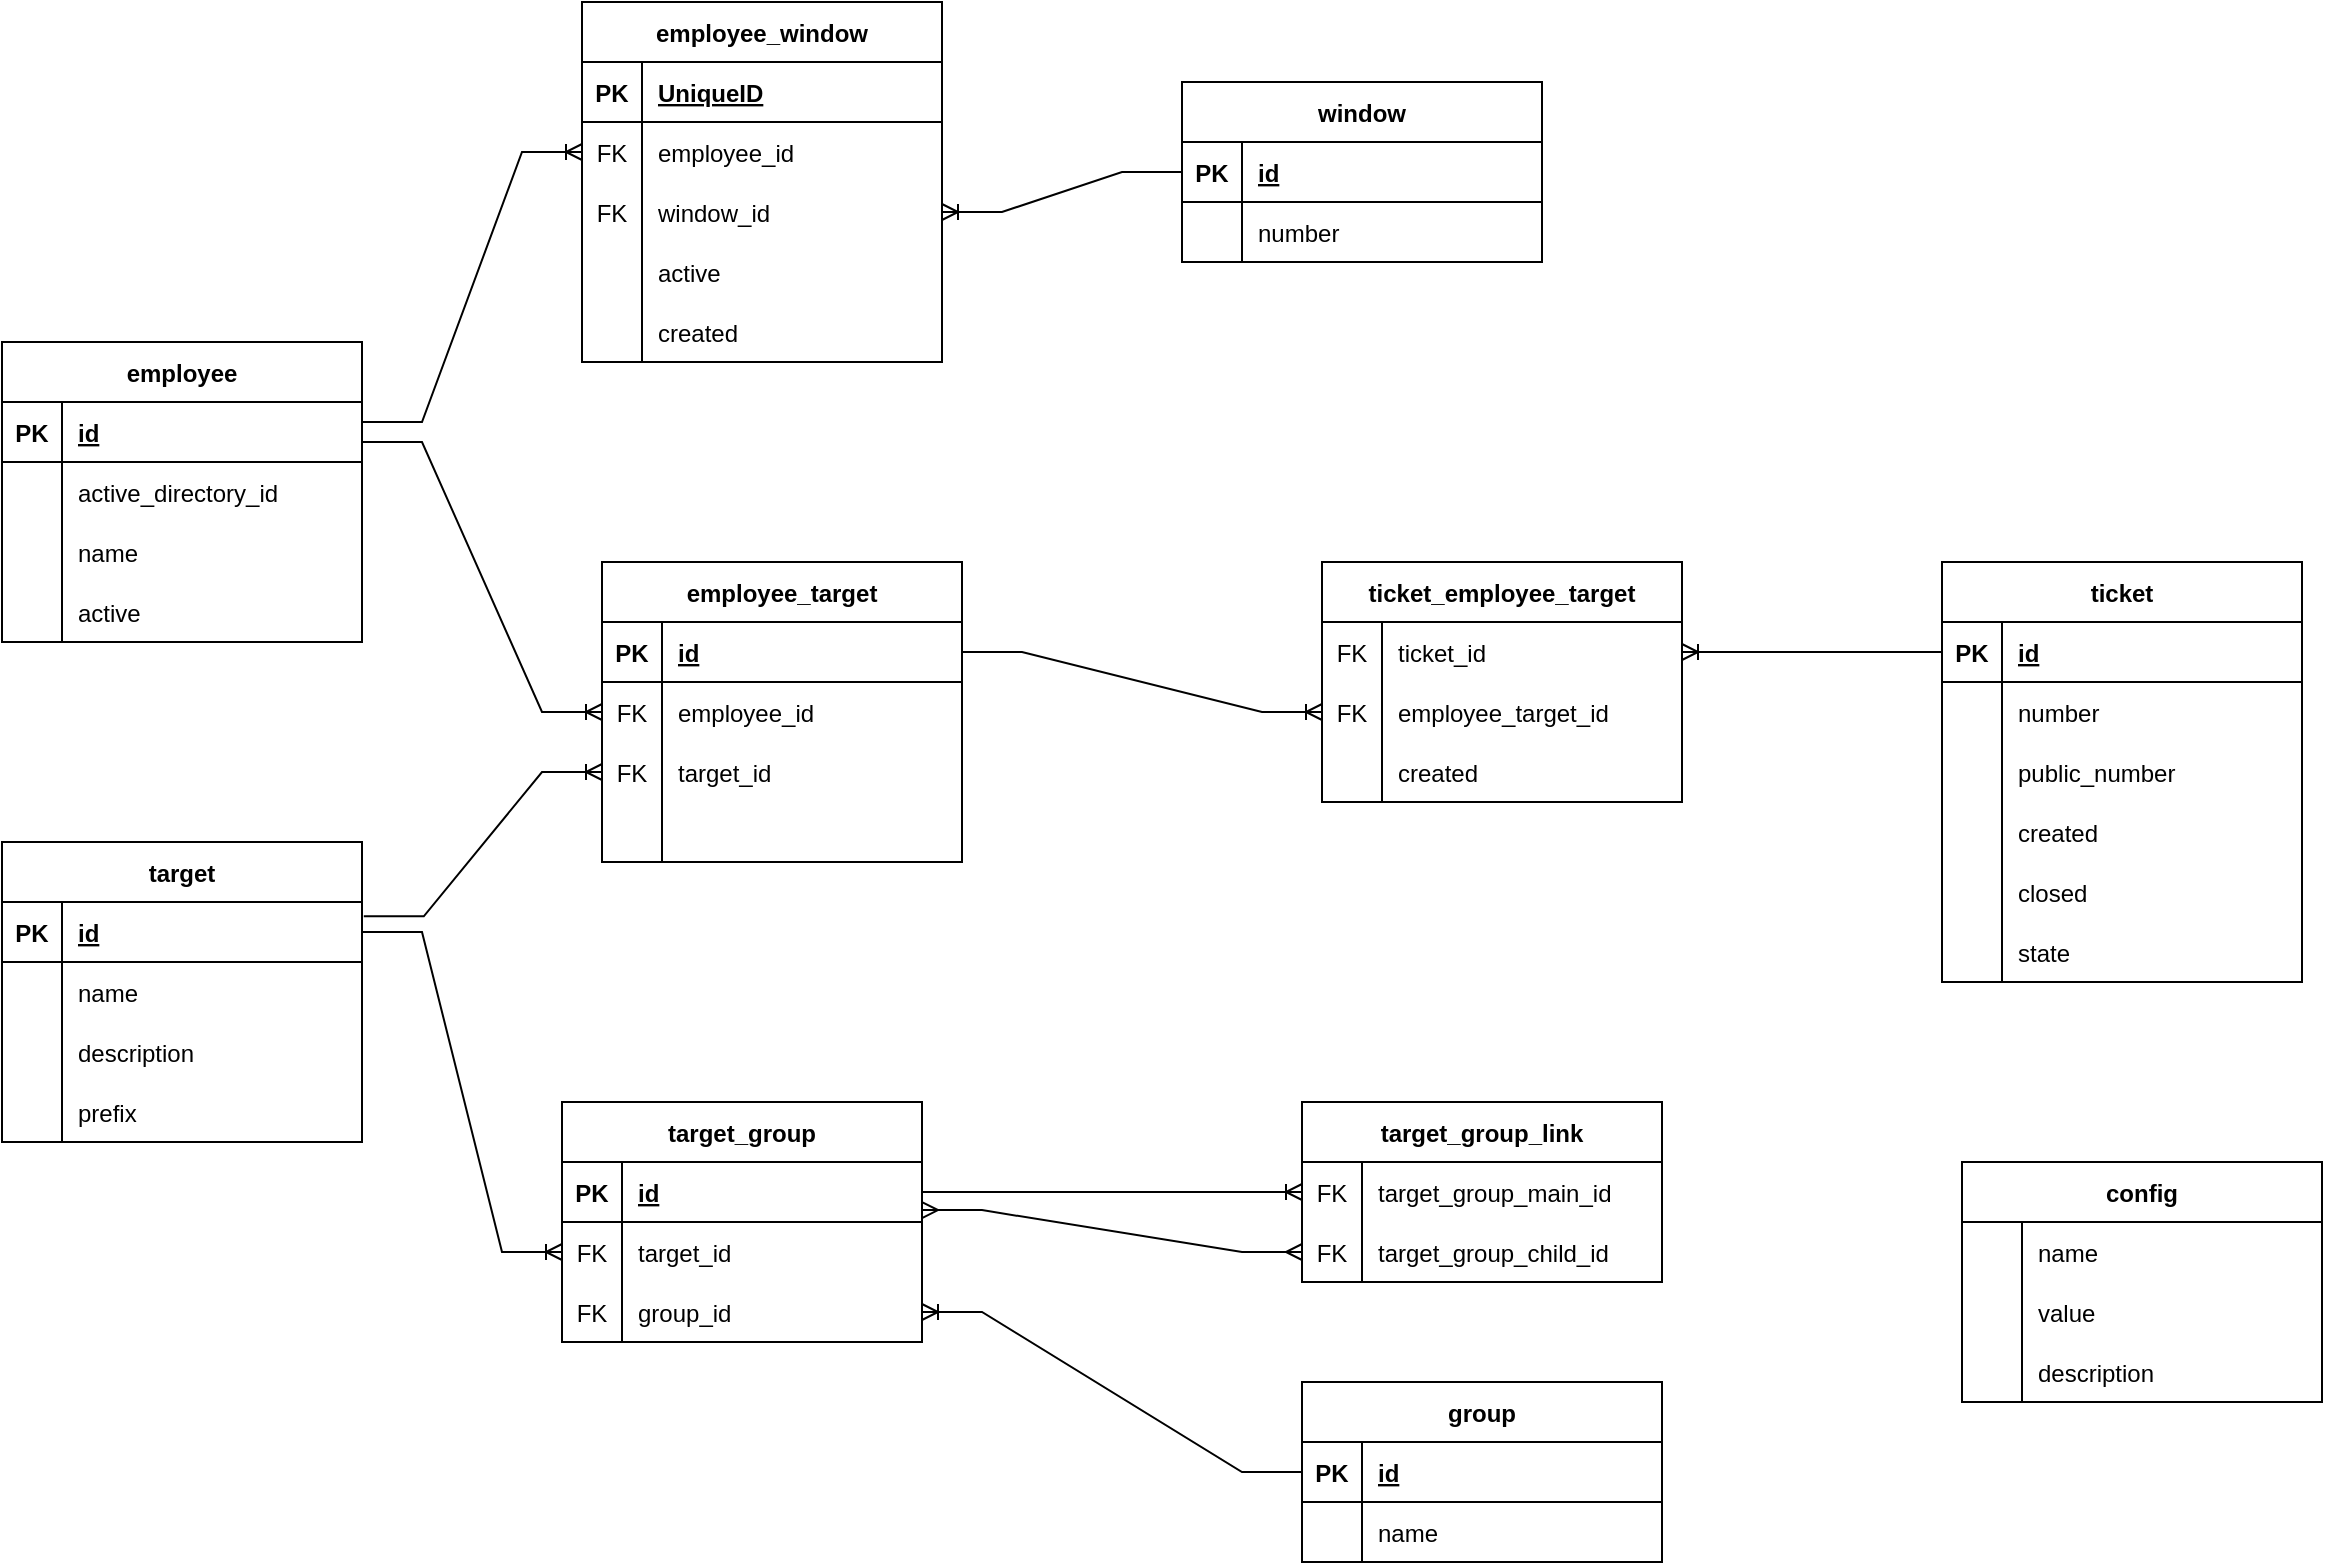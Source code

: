<mxfile version="20.8.10" type="device"><diagram name="Page-1" id="_E4Vc9GISTo8ON_NcsAe"><mxGraphModel dx="1687" dy="2093" grid="1" gridSize="10" guides="1" tooltips="1" connect="1" arrows="1" fold="1" page="1" pageScale="1" pageWidth="850" pageHeight="1100" math="0" shadow="0"><root><mxCell id="0"/><mxCell id="1" parent="0"/><mxCell id="EHH9b0Ox2hCZrVguothN-10" value="employee" style="shape=table;startSize=30;container=1;collapsible=1;childLayout=tableLayout;fixedRows=1;rowLines=0;fontStyle=1;align=center;resizeLast=1;" vertex="1" parent="1"><mxGeometry x="30" y="40" width="180" height="150" as="geometry"/></mxCell><mxCell id="EHH9b0Ox2hCZrVguothN-11" value="" style="shape=tableRow;horizontal=0;startSize=0;swimlaneHead=0;swimlaneBody=0;fillColor=none;collapsible=0;dropTarget=0;points=[[0,0.5],[1,0.5]];portConstraint=eastwest;top=0;left=0;right=0;bottom=1;" vertex="1" parent="EHH9b0Ox2hCZrVguothN-10"><mxGeometry y="30" width="180" height="30" as="geometry"/></mxCell><mxCell id="EHH9b0Ox2hCZrVguothN-12" value="PK" style="shape=partialRectangle;connectable=0;fillColor=none;top=0;left=0;bottom=0;right=0;fontStyle=1;overflow=hidden;" vertex="1" parent="EHH9b0Ox2hCZrVguothN-11"><mxGeometry width="30" height="30" as="geometry"><mxRectangle width="30" height="30" as="alternateBounds"/></mxGeometry></mxCell><mxCell id="EHH9b0Ox2hCZrVguothN-13" value="id" style="shape=partialRectangle;connectable=0;fillColor=none;top=0;left=0;bottom=0;right=0;align=left;spacingLeft=6;fontStyle=5;overflow=hidden;" vertex="1" parent="EHH9b0Ox2hCZrVguothN-11"><mxGeometry x="30" width="150" height="30" as="geometry"><mxRectangle width="150" height="30" as="alternateBounds"/></mxGeometry></mxCell><mxCell id="EHH9b0Ox2hCZrVguothN-14" value="" style="shape=tableRow;horizontal=0;startSize=0;swimlaneHead=0;swimlaneBody=0;fillColor=none;collapsible=0;dropTarget=0;points=[[0,0.5],[1,0.5]];portConstraint=eastwest;top=0;left=0;right=0;bottom=0;" vertex="1" parent="EHH9b0Ox2hCZrVguothN-10"><mxGeometry y="60" width="180" height="30" as="geometry"/></mxCell><mxCell id="EHH9b0Ox2hCZrVguothN-15" value="" style="shape=partialRectangle;connectable=0;fillColor=none;top=0;left=0;bottom=0;right=0;editable=1;overflow=hidden;" vertex="1" parent="EHH9b0Ox2hCZrVguothN-14"><mxGeometry width="30" height="30" as="geometry"><mxRectangle width="30" height="30" as="alternateBounds"/></mxGeometry></mxCell><mxCell id="EHH9b0Ox2hCZrVguothN-16" value="active_directory_id" style="shape=partialRectangle;connectable=0;fillColor=none;top=0;left=0;bottom=0;right=0;align=left;spacingLeft=6;overflow=hidden;" vertex="1" parent="EHH9b0Ox2hCZrVguothN-14"><mxGeometry x="30" width="150" height="30" as="geometry"><mxRectangle width="150" height="30" as="alternateBounds"/></mxGeometry></mxCell><mxCell id="EHH9b0Ox2hCZrVguothN-17" value="" style="shape=tableRow;horizontal=0;startSize=0;swimlaneHead=0;swimlaneBody=0;fillColor=none;collapsible=0;dropTarget=0;points=[[0,0.5],[1,0.5]];portConstraint=eastwest;top=0;left=0;right=0;bottom=0;" vertex="1" parent="EHH9b0Ox2hCZrVguothN-10"><mxGeometry y="90" width="180" height="30" as="geometry"/></mxCell><mxCell id="EHH9b0Ox2hCZrVguothN-18" value="" style="shape=partialRectangle;connectable=0;fillColor=none;top=0;left=0;bottom=0;right=0;editable=1;overflow=hidden;" vertex="1" parent="EHH9b0Ox2hCZrVguothN-17"><mxGeometry width="30" height="30" as="geometry"><mxRectangle width="30" height="30" as="alternateBounds"/></mxGeometry></mxCell><mxCell id="EHH9b0Ox2hCZrVguothN-19" value="name" style="shape=partialRectangle;connectable=0;fillColor=none;top=0;left=0;bottom=0;right=0;align=left;spacingLeft=6;overflow=hidden;" vertex="1" parent="EHH9b0Ox2hCZrVguothN-17"><mxGeometry x="30" width="150" height="30" as="geometry"><mxRectangle width="150" height="30" as="alternateBounds"/></mxGeometry></mxCell><mxCell id="EHH9b0Ox2hCZrVguothN-20" value="" style="shape=tableRow;horizontal=0;startSize=0;swimlaneHead=0;swimlaneBody=0;fillColor=none;collapsible=0;dropTarget=0;points=[[0,0.5],[1,0.5]];portConstraint=eastwest;top=0;left=0;right=0;bottom=0;" vertex="1" parent="EHH9b0Ox2hCZrVguothN-10"><mxGeometry y="120" width="180" height="30" as="geometry"/></mxCell><mxCell id="EHH9b0Ox2hCZrVguothN-21" value="" style="shape=partialRectangle;connectable=0;fillColor=none;top=0;left=0;bottom=0;right=0;editable=1;overflow=hidden;" vertex="1" parent="EHH9b0Ox2hCZrVguothN-20"><mxGeometry width="30" height="30" as="geometry"><mxRectangle width="30" height="30" as="alternateBounds"/></mxGeometry></mxCell><mxCell id="EHH9b0Ox2hCZrVguothN-22" value="active" style="shape=partialRectangle;connectable=0;fillColor=none;top=0;left=0;bottom=0;right=0;align=left;spacingLeft=6;overflow=hidden;" vertex="1" parent="EHH9b0Ox2hCZrVguothN-20"><mxGeometry x="30" width="150" height="30" as="geometry"><mxRectangle width="150" height="30" as="alternateBounds"/></mxGeometry></mxCell><mxCell id="EHH9b0Ox2hCZrVguothN-23" value="target" style="shape=table;startSize=30;container=1;collapsible=1;childLayout=tableLayout;fixedRows=1;rowLines=0;fontStyle=1;align=center;resizeLast=1;" vertex="1" parent="1"><mxGeometry x="30" y="290" width="180" height="150" as="geometry"/></mxCell><mxCell id="EHH9b0Ox2hCZrVguothN-24" value="" style="shape=tableRow;horizontal=0;startSize=0;swimlaneHead=0;swimlaneBody=0;fillColor=none;collapsible=0;dropTarget=0;points=[[0,0.5],[1,0.5]];portConstraint=eastwest;top=0;left=0;right=0;bottom=1;" vertex="1" parent="EHH9b0Ox2hCZrVguothN-23"><mxGeometry y="30" width="180" height="30" as="geometry"/></mxCell><mxCell id="EHH9b0Ox2hCZrVguothN-25" value="PK" style="shape=partialRectangle;connectable=0;fillColor=none;top=0;left=0;bottom=0;right=0;fontStyle=1;overflow=hidden;" vertex="1" parent="EHH9b0Ox2hCZrVguothN-24"><mxGeometry width="30" height="30" as="geometry"><mxRectangle width="30" height="30" as="alternateBounds"/></mxGeometry></mxCell><mxCell id="EHH9b0Ox2hCZrVguothN-26" value="id" style="shape=partialRectangle;connectable=0;fillColor=none;top=0;left=0;bottom=0;right=0;align=left;spacingLeft=6;fontStyle=5;overflow=hidden;" vertex="1" parent="EHH9b0Ox2hCZrVguothN-24"><mxGeometry x="30" width="150" height="30" as="geometry"><mxRectangle width="150" height="30" as="alternateBounds"/></mxGeometry></mxCell><mxCell id="EHH9b0Ox2hCZrVguothN-27" value="" style="shape=tableRow;horizontal=0;startSize=0;swimlaneHead=0;swimlaneBody=0;fillColor=none;collapsible=0;dropTarget=0;points=[[0,0.5],[1,0.5]];portConstraint=eastwest;top=0;left=0;right=0;bottom=0;" vertex="1" parent="EHH9b0Ox2hCZrVguothN-23"><mxGeometry y="60" width="180" height="30" as="geometry"/></mxCell><mxCell id="EHH9b0Ox2hCZrVguothN-28" value="" style="shape=partialRectangle;connectable=0;fillColor=none;top=0;left=0;bottom=0;right=0;editable=1;overflow=hidden;" vertex="1" parent="EHH9b0Ox2hCZrVguothN-27"><mxGeometry width="30" height="30" as="geometry"><mxRectangle width="30" height="30" as="alternateBounds"/></mxGeometry></mxCell><mxCell id="EHH9b0Ox2hCZrVguothN-29" value="name" style="shape=partialRectangle;connectable=0;fillColor=none;top=0;left=0;bottom=0;right=0;align=left;spacingLeft=6;overflow=hidden;" vertex="1" parent="EHH9b0Ox2hCZrVguothN-27"><mxGeometry x="30" width="150" height="30" as="geometry"><mxRectangle width="150" height="30" as="alternateBounds"/></mxGeometry></mxCell><mxCell id="EHH9b0Ox2hCZrVguothN-30" value="" style="shape=tableRow;horizontal=0;startSize=0;swimlaneHead=0;swimlaneBody=0;fillColor=none;collapsible=0;dropTarget=0;points=[[0,0.5],[1,0.5]];portConstraint=eastwest;top=0;left=0;right=0;bottom=0;" vertex="1" parent="EHH9b0Ox2hCZrVguothN-23"><mxGeometry y="90" width="180" height="30" as="geometry"/></mxCell><mxCell id="EHH9b0Ox2hCZrVguothN-31" value="" style="shape=partialRectangle;connectable=0;fillColor=none;top=0;left=0;bottom=0;right=0;editable=1;overflow=hidden;" vertex="1" parent="EHH9b0Ox2hCZrVguothN-30"><mxGeometry width="30" height="30" as="geometry"><mxRectangle width="30" height="30" as="alternateBounds"/></mxGeometry></mxCell><mxCell id="EHH9b0Ox2hCZrVguothN-32" value="description" style="shape=partialRectangle;connectable=0;fillColor=none;top=0;left=0;bottom=0;right=0;align=left;spacingLeft=6;overflow=hidden;" vertex="1" parent="EHH9b0Ox2hCZrVguothN-30"><mxGeometry x="30" width="150" height="30" as="geometry"><mxRectangle width="150" height="30" as="alternateBounds"/></mxGeometry></mxCell><mxCell id="EHH9b0Ox2hCZrVguothN-33" value="" style="shape=tableRow;horizontal=0;startSize=0;swimlaneHead=0;swimlaneBody=0;fillColor=none;collapsible=0;dropTarget=0;points=[[0,0.5],[1,0.5]];portConstraint=eastwest;top=0;left=0;right=0;bottom=0;" vertex="1" parent="EHH9b0Ox2hCZrVguothN-23"><mxGeometry y="120" width="180" height="30" as="geometry"/></mxCell><mxCell id="EHH9b0Ox2hCZrVguothN-34" value="" style="shape=partialRectangle;connectable=0;fillColor=none;top=0;left=0;bottom=0;right=0;editable=1;overflow=hidden;" vertex="1" parent="EHH9b0Ox2hCZrVguothN-33"><mxGeometry width="30" height="30" as="geometry"><mxRectangle width="30" height="30" as="alternateBounds"/></mxGeometry></mxCell><mxCell id="EHH9b0Ox2hCZrVguothN-35" value="prefix" style="shape=partialRectangle;connectable=0;fillColor=none;top=0;left=0;bottom=0;right=0;align=left;spacingLeft=6;overflow=hidden;" vertex="1" parent="EHH9b0Ox2hCZrVguothN-33"><mxGeometry x="30" width="150" height="30" as="geometry"><mxRectangle width="150" height="30" as="alternateBounds"/></mxGeometry></mxCell><mxCell id="EHH9b0Ox2hCZrVguothN-36" value="employee_target" style="shape=table;startSize=30;container=1;collapsible=1;childLayout=tableLayout;fixedRows=1;rowLines=0;fontStyle=1;align=center;resizeLast=1;" vertex="1" parent="1"><mxGeometry x="330" y="150" width="180" height="150" as="geometry"/></mxCell><mxCell id="EHH9b0Ox2hCZrVguothN-37" value="" style="shape=tableRow;horizontal=0;startSize=0;swimlaneHead=0;swimlaneBody=0;fillColor=none;collapsible=0;dropTarget=0;points=[[0,0.5],[1,0.5]];portConstraint=eastwest;top=0;left=0;right=0;bottom=1;" vertex="1" parent="EHH9b0Ox2hCZrVguothN-36"><mxGeometry y="30" width="180" height="30" as="geometry"/></mxCell><mxCell id="EHH9b0Ox2hCZrVguothN-38" value="PK" style="shape=partialRectangle;connectable=0;fillColor=none;top=0;left=0;bottom=0;right=0;fontStyle=1;overflow=hidden;" vertex="1" parent="EHH9b0Ox2hCZrVguothN-37"><mxGeometry width="30" height="30" as="geometry"><mxRectangle width="30" height="30" as="alternateBounds"/></mxGeometry></mxCell><mxCell id="EHH9b0Ox2hCZrVguothN-39" value="id" style="shape=partialRectangle;connectable=0;fillColor=none;top=0;left=0;bottom=0;right=0;align=left;spacingLeft=6;fontStyle=5;overflow=hidden;" vertex="1" parent="EHH9b0Ox2hCZrVguothN-37"><mxGeometry x="30" width="150" height="30" as="geometry"><mxRectangle width="150" height="30" as="alternateBounds"/></mxGeometry></mxCell><mxCell id="EHH9b0Ox2hCZrVguothN-40" value="" style="shape=tableRow;horizontal=0;startSize=0;swimlaneHead=0;swimlaneBody=0;fillColor=none;collapsible=0;dropTarget=0;points=[[0,0.5],[1,0.5]];portConstraint=eastwest;top=0;left=0;right=0;bottom=0;" vertex="1" parent="EHH9b0Ox2hCZrVguothN-36"><mxGeometry y="60" width="180" height="30" as="geometry"/></mxCell><mxCell id="EHH9b0Ox2hCZrVguothN-41" value="FK" style="shape=partialRectangle;connectable=0;fillColor=none;top=0;left=0;bottom=0;right=0;editable=1;overflow=hidden;" vertex="1" parent="EHH9b0Ox2hCZrVguothN-40"><mxGeometry width="30" height="30" as="geometry"><mxRectangle width="30" height="30" as="alternateBounds"/></mxGeometry></mxCell><mxCell id="EHH9b0Ox2hCZrVguothN-42" value="employee_id" style="shape=partialRectangle;connectable=0;fillColor=none;top=0;left=0;bottom=0;right=0;align=left;spacingLeft=6;overflow=hidden;" vertex="1" parent="EHH9b0Ox2hCZrVguothN-40"><mxGeometry x="30" width="150" height="30" as="geometry"><mxRectangle width="150" height="30" as="alternateBounds"/></mxGeometry></mxCell><mxCell id="EHH9b0Ox2hCZrVguothN-43" value="" style="shape=tableRow;horizontal=0;startSize=0;swimlaneHead=0;swimlaneBody=0;fillColor=none;collapsible=0;dropTarget=0;points=[[0,0.5],[1,0.5]];portConstraint=eastwest;top=0;left=0;right=0;bottom=0;" vertex="1" parent="EHH9b0Ox2hCZrVguothN-36"><mxGeometry y="90" width="180" height="30" as="geometry"/></mxCell><mxCell id="EHH9b0Ox2hCZrVguothN-44" value="FK" style="shape=partialRectangle;connectable=0;fillColor=none;top=0;left=0;bottom=0;right=0;editable=1;overflow=hidden;" vertex="1" parent="EHH9b0Ox2hCZrVguothN-43"><mxGeometry width="30" height="30" as="geometry"><mxRectangle width="30" height="30" as="alternateBounds"/></mxGeometry></mxCell><mxCell id="EHH9b0Ox2hCZrVguothN-45" value="target_id" style="shape=partialRectangle;connectable=0;fillColor=none;top=0;left=0;bottom=0;right=0;align=left;spacingLeft=6;overflow=hidden;" vertex="1" parent="EHH9b0Ox2hCZrVguothN-43"><mxGeometry x="30" width="150" height="30" as="geometry"><mxRectangle width="150" height="30" as="alternateBounds"/></mxGeometry></mxCell><mxCell id="EHH9b0Ox2hCZrVguothN-46" value="" style="shape=tableRow;horizontal=0;startSize=0;swimlaneHead=0;swimlaneBody=0;fillColor=none;collapsible=0;dropTarget=0;points=[[0,0.5],[1,0.5]];portConstraint=eastwest;top=0;left=0;right=0;bottom=0;" vertex="1" parent="EHH9b0Ox2hCZrVguothN-36"><mxGeometry y="120" width="180" height="30" as="geometry"/></mxCell><mxCell id="EHH9b0Ox2hCZrVguothN-47" value="" style="shape=partialRectangle;connectable=0;fillColor=none;top=0;left=0;bottom=0;right=0;editable=1;overflow=hidden;" vertex="1" parent="EHH9b0Ox2hCZrVguothN-46"><mxGeometry width="30" height="30" as="geometry"><mxRectangle width="30" height="30" as="alternateBounds"/></mxGeometry></mxCell><mxCell id="EHH9b0Ox2hCZrVguothN-48" value="" style="shape=partialRectangle;connectable=0;fillColor=none;top=0;left=0;bottom=0;right=0;align=left;spacingLeft=6;overflow=hidden;" vertex="1" parent="EHH9b0Ox2hCZrVguothN-46"><mxGeometry x="30" width="150" height="30" as="geometry"><mxRectangle width="150" height="30" as="alternateBounds"/></mxGeometry></mxCell><mxCell id="EHH9b0Ox2hCZrVguothN-49" value="" style="edgeStyle=entityRelationEdgeStyle;fontSize=12;html=1;endArrow=ERoneToMany;rounded=0;entryX=0;entryY=0.5;entryDx=0;entryDy=0;" edge="1" parent="1" target="EHH9b0Ox2hCZrVguothN-40"><mxGeometry width="100" height="100" relative="1" as="geometry"><mxPoint x="210" y="90" as="sourcePoint"/><mxPoint x="310" y="-10" as="targetPoint"/></mxGeometry></mxCell><mxCell id="EHH9b0Ox2hCZrVguothN-50" value="" style="edgeStyle=entityRelationEdgeStyle;fontSize=12;html=1;endArrow=ERoneToMany;rounded=0;entryX=0;entryY=0.5;entryDx=0;entryDy=0;exitX=1.005;exitY=0.239;exitDx=0;exitDy=0;exitPerimeter=0;" edge="1" parent="1" source="EHH9b0Ox2hCZrVguothN-24" target="EHH9b0Ox2hCZrVguothN-43"><mxGeometry width="100" height="100" relative="1" as="geometry"><mxPoint x="210" y="300" as="sourcePoint"/><mxPoint x="310" y="200" as="targetPoint"/></mxGeometry></mxCell><mxCell id="EHH9b0Ox2hCZrVguothN-51" value="ticket" style="shape=table;startSize=30;container=1;collapsible=1;childLayout=tableLayout;fixedRows=1;rowLines=0;fontStyle=1;align=center;resizeLast=1;" vertex="1" parent="1"><mxGeometry x="1000" y="150" width="180" height="210" as="geometry"/></mxCell><mxCell id="EHH9b0Ox2hCZrVguothN-52" value="" style="shape=tableRow;horizontal=0;startSize=0;swimlaneHead=0;swimlaneBody=0;fillColor=none;collapsible=0;dropTarget=0;points=[[0,0.5],[1,0.5]];portConstraint=eastwest;top=0;left=0;right=0;bottom=1;" vertex="1" parent="EHH9b0Ox2hCZrVguothN-51"><mxGeometry y="30" width="180" height="30" as="geometry"/></mxCell><mxCell id="EHH9b0Ox2hCZrVguothN-53" value="PK" style="shape=partialRectangle;connectable=0;fillColor=none;top=0;left=0;bottom=0;right=0;fontStyle=1;overflow=hidden;" vertex="1" parent="EHH9b0Ox2hCZrVguothN-52"><mxGeometry width="30" height="30" as="geometry"><mxRectangle width="30" height="30" as="alternateBounds"/></mxGeometry></mxCell><mxCell id="EHH9b0Ox2hCZrVguothN-54" value="id" style="shape=partialRectangle;connectable=0;fillColor=none;top=0;left=0;bottom=0;right=0;align=left;spacingLeft=6;fontStyle=5;overflow=hidden;" vertex="1" parent="EHH9b0Ox2hCZrVguothN-52"><mxGeometry x="30" width="150" height="30" as="geometry"><mxRectangle width="150" height="30" as="alternateBounds"/></mxGeometry></mxCell><mxCell id="EHH9b0Ox2hCZrVguothN-55" value="" style="shape=tableRow;horizontal=0;startSize=0;swimlaneHead=0;swimlaneBody=0;fillColor=none;collapsible=0;dropTarget=0;points=[[0,0.5],[1,0.5]];portConstraint=eastwest;top=0;left=0;right=0;bottom=0;" vertex="1" parent="EHH9b0Ox2hCZrVguothN-51"><mxGeometry y="60" width="180" height="30" as="geometry"/></mxCell><mxCell id="EHH9b0Ox2hCZrVguothN-56" value="" style="shape=partialRectangle;connectable=0;fillColor=none;top=0;left=0;bottom=0;right=0;editable=1;overflow=hidden;" vertex="1" parent="EHH9b0Ox2hCZrVguothN-55"><mxGeometry width="30" height="30" as="geometry"><mxRectangle width="30" height="30" as="alternateBounds"/></mxGeometry></mxCell><mxCell id="EHH9b0Ox2hCZrVguothN-57" value="number" style="shape=partialRectangle;connectable=0;fillColor=none;top=0;left=0;bottom=0;right=0;align=left;spacingLeft=6;overflow=hidden;" vertex="1" parent="EHH9b0Ox2hCZrVguothN-55"><mxGeometry x="30" width="150" height="30" as="geometry"><mxRectangle width="150" height="30" as="alternateBounds"/></mxGeometry></mxCell><mxCell id="EHH9b0Ox2hCZrVguothN-58" value="" style="shape=tableRow;horizontal=0;startSize=0;swimlaneHead=0;swimlaneBody=0;fillColor=none;collapsible=0;dropTarget=0;points=[[0,0.5],[1,0.5]];portConstraint=eastwest;top=0;left=0;right=0;bottom=0;" vertex="1" parent="EHH9b0Ox2hCZrVguothN-51"><mxGeometry y="90" width="180" height="30" as="geometry"/></mxCell><mxCell id="EHH9b0Ox2hCZrVguothN-59" value="" style="shape=partialRectangle;connectable=0;fillColor=none;top=0;left=0;bottom=0;right=0;editable=1;overflow=hidden;" vertex="1" parent="EHH9b0Ox2hCZrVguothN-58"><mxGeometry width="30" height="30" as="geometry"><mxRectangle width="30" height="30" as="alternateBounds"/></mxGeometry></mxCell><mxCell id="EHH9b0Ox2hCZrVguothN-60" value="public_number" style="shape=partialRectangle;connectable=0;fillColor=none;top=0;left=0;bottom=0;right=0;align=left;spacingLeft=6;overflow=hidden;" vertex="1" parent="EHH9b0Ox2hCZrVguothN-58"><mxGeometry x="30" width="150" height="30" as="geometry"><mxRectangle width="150" height="30" as="alternateBounds"/></mxGeometry></mxCell><mxCell id="EHH9b0Ox2hCZrVguothN-61" value="" style="shape=tableRow;horizontal=0;startSize=0;swimlaneHead=0;swimlaneBody=0;fillColor=none;collapsible=0;dropTarget=0;points=[[0,0.5],[1,0.5]];portConstraint=eastwest;top=0;left=0;right=0;bottom=0;" vertex="1" parent="EHH9b0Ox2hCZrVguothN-51"><mxGeometry y="120" width="180" height="30" as="geometry"/></mxCell><mxCell id="EHH9b0Ox2hCZrVguothN-62" value="" style="shape=partialRectangle;connectable=0;fillColor=none;top=0;left=0;bottom=0;right=0;editable=1;overflow=hidden;" vertex="1" parent="EHH9b0Ox2hCZrVguothN-61"><mxGeometry width="30" height="30" as="geometry"><mxRectangle width="30" height="30" as="alternateBounds"/></mxGeometry></mxCell><mxCell id="EHH9b0Ox2hCZrVguothN-63" value="created" style="shape=partialRectangle;connectable=0;fillColor=none;top=0;left=0;bottom=0;right=0;align=left;spacingLeft=6;overflow=hidden;" vertex="1" parent="EHH9b0Ox2hCZrVguothN-61"><mxGeometry x="30" width="150" height="30" as="geometry"><mxRectangle width="150" height="30" as="alternateBounds"/></mxGeometry></mxCell><mxCell id="EHH9b0Ox2hCZrVguothN-192" value="" style="shape=tableRow;horizontal=0;startSize=0;swimlaneHead=0;swimlaneBody=0;fillColor=none;collapsible=0;dropTarget=0;points=[[0,0.5],[1,0.5]];portConstraint=eastwest;top=0;left=0;right=0;bottom=0;" vertex="1" parent="EHH9b0Ox2hCZrVguothN-51"><mxGeometry y="150" width="180" height="30" as="geometry"/></mxCell><mxCell id="EHH9b0Ox2hCZrVguothN-193" value="" style="shape=partialRectangle;connectable=0;fillColor=none;top=0;left=0;bottom=0;right=0;editable=1;overflow=hidden;" vertex="1" parent="EHH9b0Ox2hCZrVguothN-192"><mxGeometry width="30" height="30" as="geometry"><mxRectangle width="30" height="30" as="alternateBounds"/></mxGeometry></mxCell><mxCell id="EHH9b0Ox2hCZrVguothN-194" value="closed" style="shape=partialRectangle;connectable=0;fillColor=none;top=0;left=0;bottom=0;right=0;align=left;spacingLeft=6;overflow=hidden;" vertex="1" parent="EHH9b0Ox2hCZrVguothN-192"><mxGeometry x="30" width="150" height="30" as="geometry"><mxRectangle width="150" height="30" as="alternateBounds"/></mxGeometry></mxCell><mxCell id="EHH9b0Ox2hCZrVguothN-195" value="" style="shape=tableRow;horizontal=0;startSize=0;swimlaneHead=0;swimlaneBody=0;fillColor=none;collapsible=0;dropTarget=0;points=[[0,0.5],[1,0.5]];portConstraint=eastwest;top=0;left=0;right=0;bottom=0;" vertex="1" parent="EHH9b0Ox2hCZrVguothN-51"><mxGeometry y="180" width="180" height="30" as="geometry"/></mxCell><mxCell id="EHH9b0Ox2hCZrVguothN-196" value="" style="shape=partialRectangle;connectable=0;fillColor=none;top=0;left=0;bottom=0;right=0;editable=1;overflow=hidden;" vertex="1" parent="EHH9b0Ox2hCZrVguothN-195"><mxGeometry width="30" height="30" as="geometry"><mxRectangle width="30" height="30" as="alternateBounds"/></mxGeometry></mxCell><mxCell id="EHH9b0Ox2hCZrVguothN-197" value="state" style="shape=partialRectangle;connectable=0;fillColor=none;top=0;left=0;bottom=0;right=0;align=left;spacingLeft=6;overflow=hidden;" vertex="1" parent="EHH9b0Ox2hCZrVguothN-195"><mxGeometry x="30" width="150" height="30" as="geometry"><mxRectangle width="150" height="30" as="alternateBounds"/></mxGeometry></mxCell><mxCell id="EHH9b0Ox2hCZrVguothN-81" value="ticket_employee_target" style="shape=table;startSize=30;container=1;collapsible=1;childLayout=tableLayout;fixedRows=1;rowLines=0;fontStyle=1;align=center;resizeLast=1;" vertex="1" parent="1"><mxGeometry x="690" y="150" width="180" height="120" as="geometry"/></mxCell><mxCell id="EHH9b0Ox2hCZrVguothN-85" value="" style="shape=tableRow;horizontal=0;startSize=0;swimlaneHead=0;swimlaneBody=0;fillColor=none;collapsible=0;dropTarget=0;points=[[0,0.5],[1,0.5]];portConstraint=eastwest;top=0;left=0;right=0;bottom=0;" vertex="1" parent="EHH9b0Ox2hCZrVguothN-81"><mxGeometry y="30" width="180" height="30" as="geometry"/></mxCell><mxCell id="EHH9b0Ox2hCZrVguothN-86" value="FK" style="shape=partialRectangle;connectable=0;fillColor=none;top=0;left=0;bottom=0;right=0;editable=1;overflow=hidden;" vertex="1" parent="EHH9b0Ox2hCZrVguothN-85"><mxGeometry width="30" height="30" as="geometry"><mxRectangle width="30" height="30" as="alternateBounds"/></mxGeometry></mxCell><mxCell id="EHH9b0Ox2hCZrVguothN-87" value="ticket_id" style="shape=partialRectangle;connectable=0;fillColor=none;top=0;left=0;bottom=0;right=0;align=left;spacingLeft=6;overflow=hidden;" vertex="1" parent="EHH9b0Ox2hCZrVguothN-85"><mxGeometry x="30" width="150" height="30" as="geometry"><mxRectangle width="150" height="30" as="alternateBounds"/></mxGeometry></mxCell><mxCell id="EHH9b0Ox2hCZrVguothN-88" value="" style="shape=tableRow;horizontal=0;startSize=0;swimlaneHead=0;swimlaneBody=0;fillColor=none;collapsible=0;dropTarget=0;points=[[0,0.5],[1,0.5]];portConstraint=eastwest;top=0;left=0;right=0;bottom=0;" vertex="1" parent="EHH9b0Ox2hCZrVguothN-81"><mxGeometry y="60" width="180" height="30" as="geometry"/></mxCell><mxCell id="EHH9b0Ox2hCZrVguothN-89" value="FK" style="shape=partialRectangle;connectable=0;fillColor=none;top=0;left=0;bottom=0;right=0;editable=1;overflow=hidden;" vertex="1" parent="EHH9b0Ox2hCZrVguothN-88"><mxGeometry width="30" height="30" as="geometry"><mxRectangle width="30" height="30" as="alternateBounds"/></mxGeometry></mxCell><mxCell id="EHH9b0Ox2hCZrVguothN-90" value="employee_target_id" style="shape=partialRectangle;connectable=0;fillColor=none;top=0;left=0;bottom=0;right=0;align=left;spacingLeft=6;overflow=hidden;" vertex="1" parent="EHH9b0Ox2hCZrVguothN-88"><mxGeometry x="30" width="150" height="30" as="geometry"><mxRectangle width="150" height="30" as="alternateBounds"/></mxGeometry></mxCell><mxCell id="EHH9b0Ox2hCZrVguothN-91" value="" style="shape=tableRow;horizontal=0;startSize=0;swimlaneHead=0;swimlaneBody=0;fillColor=none;collapsible=0;dropTarget=0;points=[[0,0.5],[1,0.5]];portConstraint=eastwest;top=0;left=0;right=0;bottom=0;" vertex="1" parent="EHH9b0Ox2hCZrVguothN-81"><mxGeometry y="90" width="180" height="30" as="geometry"/></mxCell><mxCell id="EHH9b0Ox2hCZrVguothN-92" value="" style="shape=partialRectangle;connectable=0;fillColor=none;top=0;left=0;bottom=0;right=0;editable=1;overflow=hidden;" vertex="1" parent="EHH9b0Ox2hCZrVguothN-91"><mxGeometry width="30" height="30" as="geometry"><mxRectangle width="30" height="30" as="alternateBounds"/></mxGeometry></mxCell><mxCell id="EHH9b0Ox2hCZrVguothN-93" value="created" style="shape=partialRectangle;connectable=0;fillColor=none;top=0;left=0;bottom=0;right=0;align=left;spacingLeft=6;overflow=hidden;" vertex="1" parent="EHH9b0Ox2hCZrVguothN-91"><mxGeometry x="30" width="150" height="30" as="geometry"><mxRectangle width="150" height="30" as="alternateBounds"/></mxGeometry></mxCell><mxCell id="EHH9b0Ox2hCZrVguothN-94" value="" style="edgeStyle=entityRelationEdgeStyle;fontSize=12;html=1;endArrow=ERoneToMany;rounded=0;entryX=1;entryY=0.5;entryDx=0;entryDy=0;exitX=0;exitY=0.5;exitDx=0;exitDy=0;" edge="1" parent="1" source="EHH9b0Ox2hCZrVguothN-52" target="EHH9b0Ox2hCZrVguothN-85"><mxGeometry width="100" height="100" relative="1" as="geometry"><mxPoint x="950" y="120" as="sourcePoint"/><mxPoint x="1130" y="100" as="targetPoint"/></mxGeometry></mxCell><mxCell id="EHH9b0Ox2hCZrVguothN-95" value="" style="edgeStyle=entityRelationEdgeStyle;fontSize=12;html=1;endArrow=ERoneToMany;rounded=0;entryX=0;entryY=0.5;entryDx=0;entryDy=0;exitX=1;exitY=0.5;exitDx=0;exitDy=0;" edge="1" parent="1" source="EHH9b0Ox2hCZrVguothN-37" target="EHH9b0Ox2hCZrVguothN-88"><mxGeometry width="100" height="100" relative="1" as="geometry"><mxPoint x="510" y="190" as="sourcePoint"/><mxPoint x="610" y="90" as="targetPoint"/></mxGeometry></mxCell><mxCell id="EHH9b0Ox2hCZrVguothN-96" value="group" style="shape=table;startSize=30;container=1;collapsible=1;childLayout=tableLayout;fixedRows=1;rowLines=0;fontStyle=1;align=center;resizeLast=1;" vertex="1" parent="1"><mxGeometry x="680" y="560" width="180" height="90" as="geometry"/></mxCell><mxCell id="EHH9b0Ox2hCZrVguothN-97" value="" style="shape=tableRow;horizontal=0;startSize=0;swimlaneHead=0;swimlaneBody=0;fillColor=none;collapsible=0;dropTarget=0;points=[[0,0.5],[1,0.5]];portConstraint=eastwest;top=0;left=0;right=0;bottom=1;" vertex="1" parent="EHH9b0Ox2hCZrVguothN-96"><mxGeometry y="30" width="180" height="30" as="geometry"/></mxCell><mxCell id="EHH9b0Ox2hCZrVguothN-98" value="PK" style="shape=partialRectangle;connectable=0;fillColor=none;top=0;left=0;bottom=0;right=0;fontStyle=1;overflow=hidden;" vertex="1" parent="EHH9b0Ox2hCZrVguothN-97"><mxGeometry width="30" height="30" as="geometry"><mxRectangle width="30" height="30" as="alternateBounds"/></mxGeometry></mxCell><mxCell id="EHH9b0Ox2hCZrVguothN-99" value="id" style="shape=partialRectangle;connectable=0;fillColor=none;top=0;left=0;bottom=0;right=0;align=left;spacingLeft=6;fontStyle=5;overflow=hidden;" vertex="1" parent="EHH9b0Ox2hCZrVguothN-97"><mxGeometry x="30" width="150" height="30" as="geometry"><mxRectangle width="150" height="30" as="alternateBounds"/></mxGeometry></mxCell><mxCell id="EHH9b0Ox2hCZrVguothN-100" value="" style="shape=tableRow;horizontal=0;startSize=0;swimlaneHead=0;swimlaneBody=0;fillColor=none;collapsible=0;dropTarget=0;points=[[0,0.5],[1,0.5]];portConstraint=eastwest;top=0;left=0;right=0;bottom=0;" vertex="1" parent="EHH9b0Ox2hCZrVguothN-96"><mxGeometry y="60" width="180" height="30" as="geometry"/></mxCell><mxCell id="EHH9b0Ox2hCZrVguothN-101" value="" style="shape=partialRectangle;connectable=0;fillColor=none;top=0;left=0;bottom=0;right=0;editable=1;overflow=hidden;" vertex="1" parent="EHH9b0Ox2hCZrVguothN-100"><mxGeometry width="30" height="30" as="geometry"><mxRectangle width="30" height="30" as="alternateBounds"/></mxGeometry></mxCell><mxCell id="EHH9b0Ox2hCZrVguothN-102" value="name" style="shape=partialRectangle;connectable=0;fillColor=none;top=0;left=0;bottom=0;right=0;align=left;spacingLeft=6;overflow=hidden;" vertex="1" parent="EHH9b0Ox2hCZrVguothN-100"><mxGeometry x="30" width="150" height="30" as="geometry"><mxRectangle width="150" height="30" as="alternateBounds"/></mxGeometry></mxCell><mxCell id="EHH9b0Ox2hCZrVguothN-109" value="target_group" style="shape=table;startSize=30;container=1;collapsible=1;childLayout=tableLayout;fixedRows=1;rowLines=0;fontStyle=1;align=center;resizeLast=1;" vertex="1" parent="1"><mxGeometry x="310" y="420" width="180" height="120" as="geometry"/></mxCell><mxCell id="EHH9b0Ox2hCZrVguothN-110" value="" style="shape=tableRow;horizontal=0;startSize=0;swimlaneHead=0;swimlaneBody=0;fillColor=none;collapsible=0;dropTarget=0;points=[[0,0.5],[1,0.5]];portConstraint=eastwest;top=0;left=0;right=0;bottom=1;" vertex="1" parent="EHH9b0Ox2hCZrVguothN-109"><mxGeometry y="30" width="180" height="30" as="geometry"/></mxCell><mxCell id="EHH9b0Ox2hCZrVguothN-111" value="PK" style="shape=partialRectangle;connectable=0;fillColor=none;top=0;left=0;bottom=0;right=0;fontStyle=1;overflow=hidden;" vertex="1" parent="EHH9b0Ox2hCZrVguothN-110"><mxGeometry width="30" height="30" as="geometry"><mxRectangle width="30" height="30" as="alternateBounds"/></mxGeometry></mxCell><mxCell id="EHH9b0Ox2hCZrVguothN-112" value="id" style="shape=partialRectangle;connectable=0;fillColor=none;top=0;left=0;bottom=0;right=0;align=left;spacingLeft=6;fontStyle=5;overflow=hidden;" vertex="1" parent="EHH9b0Ox2hCZrVguothN-110"><mxGeometry x="30" width="150" height="30" as="geometry"><mxRectangle width="150" height="30" as="alternateBounds"/></mxGeometry></mxCell><mxCell id="EHH9b0Ox2hCZrVguothN-113" value="" style="shape=tableRow;horizontal=0;startSize=0;swimlaneHead=0;swimlaneBody=0;fillColor=none;collapsible=0;dropTarget=0;points=[[0,0.5],[1,0.5]];portConstraint=eastwest;top=0;left=0;right=0;bottom=0;" vertex="1" parent="EHH9b0Ox2hCZrVguothN-109"><mxGeometry y="60" width="180" height="30" as="geometry"/></mxCell><mxCell id="EHH9b0Ox2hCZrVguothN-114" value="FK" style="shape=partialRectangle;connectable=0;fillColor=none;top=0;left=0;bottom=0;right=0;editable=1;overflow=hidden;" vertex="1" parent="EHH9b0Ox2hCZrVguothN-113"><mxGeometry width="30" height="30" as="geometry"><mxRectangle width="30" height="30" as="alternateBounds"/></mxGeometry></mxCell><mxCell id="EHH9b0Ox2hCZrVguothN-115" value="target_id" style="shape=partialRectangle;connectable=0;fillColor=none;top=0;left=0;bottom=0;right=0;align=left;spacingLeft=6;overflow=hidden;" vertex="1" parent="EHH9b0Ox2hCZrVguothN-113"><mxGeometry x="30" width="150" height="30" as="geometry"><mxRectangle width="150" height="30" as="alternateBounds"/></mxGeometry></mxCell><mxCell id="EHH9b0Ox2hCZrVguothN-116" value="" style="shape=tableRow;horizontal=0;startSize=0;swimlaneHead=0;swimlaneBody=0;fillColor=none;collapsible=0;dropTarget=0;points=[[0,0.5],[1,0.5]];portConstraint=eastwest;top=0;left=0;right=0;bottom=0;" vertex="1" parent="EHH9b0Ox2hCZrVguothN-109"><mxGeometry y="90" width="180" height="30" as="geometry"/></mxCell><mxCell id="EHH9b0Ox2hCZrVguothN-117" value="FK" style="shape=partialRectangle;connectable=0;fillColor=none;top=0;left=0;bottom=0;right=0;editable=1;overflow=hidden;" vertex="1" parent="EHH9b0Ox2hCZrVguothN-116"><mxGeometry width="30" height="30" as="geometry"><mxRectangle width="30" height="30" as="alternateBounds"/></mxGeometry></mxCell><mxCell id="EHH9b0Ox2hCZrVguothN-118" value="group_id" style="shape=partialRectangle;connectable=0;fillColor=none;top=0;left=0;bottom=0;right=0;align=left;spacingLeft=6;overflow=hidden;" vertex="1" parent="EHH9b0Ox2hCZrVguothN-116"><mxGeometry x="30" width="150" height="30" as="geometry"><mxRectangle width="150" height="30" as="alternateBounds"/></mxGeometry></mxCell><mxCell id="EHH9b0Ox2hCZrVguothN-122" value="" style="edgeStyle=entityRelationEdgeStyle;fontSize=12;html=1;endArrow=ERoneToMany;rounded=0;exitX=0;exitY=0.5;exitDx=0;exitDy=0;entryX=1;entryY=0.5;entryDx=0;entryDy=0;" edge="1" parent="1" source="EHH9b0Ox2hCZrVguothN-97" target="EHH9b0Ox2hCZrVguothN-116"><mxGeometry width="100" height="100" relative="1" as="geometry"><mxPoint x="480" y="660" as="sourcePoint"/><mxPoint x="580" y="560" as="targetPoint"/></mxGeometry></mxCell><mxCell id="EHH9b0Ox2hCZrVguothN-124" value="" style="edgeStyle=entityRelationEdgeStyle;fontSize=12;html=1;endArrow=ERoneToMany;rounded=0;exitX=1;exitY=0.5;exitDx=0;exitDy=0;entryX=0;entryY=0.5;entryDx=0;entryDy=0;" edge="1" parent="1" source="EHH9b0Ox2hCZrVguothN-24" target="EHH9b0Ox2hCZrVguothN-113"><mxGeometry width="100" height="100" relative="1" as="geometry"><mxPoint x="300" y="450" as="sourcePoint"/><mxPoint x="400" y="350" as="targetPoint"/></mxGeometry></mxCell><mxCell id="EHH9b0Ox2hCZrVguothN-126" value="target_group_link" style="shape=table;startSize=30;container=1;collapsible=1;childLayout=tableLayout;fixedRows=1;rowLines=0;fontStyle=1;align=center;resizeLast=1;" vertex="1" parent="1"><mxGeometry x="680" y="420" width="180" height="90" as="geometry"/></mxCell><mxCell id="EHH9b0Ox2hCZrVguothN-130" value="" style="shape=tableRow;horizontal=0;startSize=0;swimlaneHead=0;swimlaneBody=0;fillColor=none;collapsible=0;dropTarget=0;points=[[0,0.5],[1,0.5]];portConstraint=eastwest;top=0;left=0;right=0;bottom=0;" vertex="1" parent="EHH9b0Ox2hCZrVguothN-126"><mxGeometry y="30" width="180" height="30" as="geometry"/></mxCell><mxCell id="EHH9b0Ox2hCZrVguothN-131" value="FK" style="shape=partialRectangle;connectable=0;fillColor=none;top=0;left=0;bottom=0;right=0;editable=1;overflow=hidden;" vertex="1" parent="EHH9b0Ox2hCZrVguothN-130"><mxGeometry width="30" height="30" as="geometry"><mxRectangle width="30" height="30" as="alternateBounds"/></mxGeometry></mxCell><mxCell id="EHH9b0Ox2hCZrVguothN-132" value="target_group_main_id" style="shape=partialRectangle;connectable=0;fillColor=none;top=0;left=0;bottom=0;right=0;align=left;spacingLeft=6;overflow=hidden;" vertex="1" parent="EHH9b0Ox2hCZrVguothN-130"><mxGeometry x="30" width="150" height="30" as="geometry"><mxRectangle width="150" height="30" as="alternateBounds"/></mxGeometry></mxCell><mxCell id="EHH9b0Ox2hCZrVguothN-133" value="" style="shape=tableRow;horizontal=0;startSize=0;swimlaneHead=0;swimlaneBody=0;fillColor=none;collapsible=0;dropTarget=0;points=[[0,0.5],[1,0.5]];portConstraint=eastwest;top=0;left=0;right=0;bottom=0;" vertex="1" parent="EHH9b0Ox2hCZrVguothN-126"><mxGeometry y="60" width="180" height="30" as="geometry"/></mxCell><mxCell id="EHH9b0Ox2hCZrVguothN-134" value="FK" style="shape=partialRectangle;connectable=0;fillColor=none;top=0;left=0;bottom=0;right=0;editable=1;overflow=hidden;" vertex="1" parent="EHH9b0Ox2hCZrVguothN-133"><mxGeometry width="30" height="30" as="geometry"><mxRectangle width="30" height="30" as="alternateBounds"/></mxGeometry></mxCell><mxCell id="EHH9b0Ox2hCZrVguothN-135" value="target_group_child_id" style="shape=partialRectangle;connectable=0;fillColor=none;top=0;left=0;bottom=0;right=0;align=left;spacingLeft=6;overflow=hidden;" vertex="1" parent="EHH9b0Ox2hCZrVguothN-133"><mxGeometry x="30" width="150" height="30" as="geometry"><mxRectangle width="150" height="30" as="alternateBounds"/></mxGeometry></mxCell><mxCell id="EHH9b0Ox2hCZrVguothN-139" value="" style="edgeStyle=entityRelationEdgeStyle;fontSize=12;html=1;endArrow=ERoneToMany;rounded=0;exitX=1;exitY=0.5;exitDx=0;exitDy=0;entryX=0;entryY=0.5;entryDx=0;entryDy=0;" edge="1" parent="1" source="EHH9b0Ox2hCZrVguothN-110" target="EHH9b0Ox2hCZrVguothN-130"><mxGeometry width="100" height="100" relative="1" as="geometry"><mxPoint x="420" y="740" as="sourcePoint"/><mxPoint x="680" y="600" as="targetPoint"/></mxGeometry></mxCell><mxCell id="EHH9b0Ox2hCZrVguothN-140" value="" style="edgeStyle=entityRelationEdgeStyle;fontSize=12;html=1;endArrow=ERmany;startArrow=ERmany;rounded=0;exitX=1;exitY=0.802;exitDx=0;exitDy=0;exitPerimeter=0;entryX=0;entryY=0.5;entryDx=0;entryDy=0;" edge="1" parent="1" source="EHH9b0Ox2hCZrVguothN-110" target="EHH9b0Ox2hCZrVguothN-133"><mxGeometry width="100" height="100" relative="1" as="geometry"><mxPoint x="420" y="740" as="sourcePoint"/><mxPoint x="680" y="620" as="targetPoint"/></mxGeometry></mxCell><mxCell id="EHH9b0Ox2hCZrVguothN-141" value="window" style="shape=table;startSize=30;container=1;collapsible=1;childLayout=tableLayout;fixedRows=1;rowLines=0;fontStyle=1;align=center;resizeLast=1;" vertex="1" parent="1"><mxGeometry x="620" y="-90" width="180" height="90" as="geometry"/></mxCell><mxCell id="EHH9b0Ox2hCZrVguothN-142" value="" style="shape=tableRow;horizontal=0;startSize=0;swimlaneHead=0;swimlaneBody=0;fillColor=none;collapsible=0;dropTarget=0;points=[[0,0.5],[1,0.5]];portConstraint=eastwest;top=0;left=0;right=0;bottom=1;" vertex="1" parent="EHH9b0Ox2hCZrVguothN-141"><mxGeometry y="30" width="180" height="30" as="geometry"/></mxCell><mxCell id="EHH9b0Ox2hCZrVguothN-143" value="PK" style="shape=partialRectangle;connectable=0;fillColor=none;top=0;left=0;bottom=0;right=0;fontStyle=1;overflow=hidden;" vertex="1" parent="EHH9b0Ox2hCZrVguothN-142"><mxGeometry width="30" height="30" as="geometry"><mxRectangle width="30" height="30" as="alternateBounds"/></mxGeometry></mxCell><mxCell id="EHH9b0Ox2hCZrVguothN-144" value="id" style="shape=partialRectangle;connectable=0;fillColor=none;top=0;left=0;bottom=0;right=0;align=left;spacingLeft=6;fontStyle=5;overflow=hidden;" vertex="1" parent="EHH9b0Ox2hCZrVguothN-142"><mxGeometry x="30" width="150" height="30" as="geometry"><mxRectangle width="150" height="30" as="alternateBounds"/></mxGeometry></mxCell><mxCell id="EHH9b0Ox2hCZrVguothN-145" value="" style="shape=tableRow;horizontal=0;startSize=0;swimlaneHead=0;swimlaneBody=0;fillColor=none;collapsible=0;dropTarget=0;points=[[0,0.5],[1,0.5]];portConstraint=eastwest;top=0;left=0;right=0;bottom=0;" vertex="1" parent="EHH9b0Ox2hCZrVguothN-141"><mxGeometry y="60" width="180" height="30" as="geometry"/></mxCell><mxCell id="EHH9b0Ox2hCZrVguothN-146" value="" style="shape=partialRectangle;connectable=0;fillColor=none;top=0;left=0;bottom=0;right=0;editable=1;overflow=hidden;" vertex="1" parent="EHH9b0Ox2hCZrVguothN-145"><mxGeometry width="30" height="30" as="geometry"><mxRectangle width="30" height="30" as="alternateBounds"/></mxGeometry></mxCell><mxCell id="EHH9b0Ox2hCZrVguothN-147" value="number" style="shape=partialRectangle;connectable=0;fillColor=none;top=0;left=0;bottom=0;right=0;align=left;spacingLeft=6;overflow=hidden;" vertex="1" parent="EHH9b0Ox2hCZrVguothN-145"><mxGeometry x="30" width="150" height="30" as="geometry"><mxRectangle width="150" height="30" as="alternateBounds"/></mxGeometry></mxCell><mxCell id="EHH9b0Ox2hCZrVguothN-154" value="employee_window" style="shape=table;startSize=30;container=1;collapsible=1;childLayout=tableLayout;fixedRows=1;rowLines=0;fontStyle=1;align=center;resizeLast=1;" vertex="1" parent="1"><mxGeometry x="320" y="-130" width="180" height="180" as="geometry"/></mxCell><mxCell id="EHH9b0Ox2hCZrVguothN-155" value="" style="shape=tableRow;horizontal=0;startSize=0;swimlaneHead=0;swimlaneBody=0;fillColor=none;collapsible=0;dropTarget=0;points=[[0,0.5],[1,0.5]];portConstraint=eastwest;top=0;left=0;right=0;bottom=1;" vertex="1" parent="EHH9b0Ox2hCZrVguothN-154"><mxGeometry y="30" width="180" height="30" as="geometry"/></mxCell><mxCell id="EHH9b0Ox2hCZrVguothN-156" value="PK" style="shape=partialRectangle;connectable=0;fillColor=none;top=0;left=0;bottom=0;right=0;fontStyle=1;overflow=hidden;" vertex="1" parent="EHH9b0Ox2hCZrVguothN-155"><mxGeometry width="30" height="30" as="geometry"><mxRectangle width="30" height="30" as="alternateBounds"/></mxGeometry></mxCell><mxCell id="EHH9b0Ox2hCZrVguothN-157" value="UniqueID" style="shape=partialRectangle;connectable=0;fillColor=none;top=0;left=0;bottom=0;right=0;align=left;spacingLeft=6;fontStyle=5;overflow=hidden;" vertex="1" parent="EHH9b0Ox2hCZrVguothN-155"><mxGeometry x="30" width="150" height="30" as="geometry"><mxRectangle width="150" height="30" as="alternateBounds"/></mxGeometry></mxCell><mxCell id="EHH9b0Ox2hCZrVguothN-158" value="" style="shape=tableRow;horizontal=0;startSize=0;swimlaneHead=0;swimlaneBody=0;fillColor=none;collapsible=0;dropTarget=0;points=[[0,0.5],[1,0.5]];portConstraint=eastwest;top=0;left=0;right=0;bottom=0;" vertex="1" parent="EHH9b0Ox2hCZrVguothN-154"><mxGeometry y="60" width="180" height="30" as="geometry"/></mxCell><mxCell id="EHH9b0Ox2hCZrVguothN-159" value="FK" style="shape=partialRectangle;connectable=0;fillColor=none;top=0;left=0;bottom=0;right=0;editable=1;overflow=hidden;" vertex="1" parent="EHH9b0Ox2hCZrVguothN-158"><mxGeometry width="30" height="30" as="geometry"><mxRectangle width="30" height="30" as="alternateBounds"/></mxGeometry></mxCell><mxCell id="EHH9b0Ox2hCZrVguothN-160" value="employee_id" style="shape=partialRectangle;connectable=0;fillColor=none;top=0;left=0;bottom=0;right=0;align=left;spacingLeft=6;overflow=hidden;" vertex="1" parent="EHH9b0Ox2hCZrVguothN-158"><mxGeometry x="30" width="150" height="30" as="geometry"><mxRectangle width="150" height="30" as="alternateBounds"/></mxGeometry></mxCell><mxCell id="EHH9b0Ox2hCZrVguothN-161" value="" style="shape=tableRow;horizontal=0;startSize=0;swimlaneHead=0;swimlaneBody=0;fillColor=none;collapsible=0;dropTarget=0;points=[[0,0.5],[1,0.5]];portConstraint=eastwest;top=0;left=0;right=0;bottom=0;" vertex="1" parent="EHH9b0Ox2hCZrVguothN-154"><mxGeometry y="90" width="180" height="30" as="geometry"/></mxCell><mxCell id="EHH9b0Ox2hCZrVguothN-162" value="FK" style="shape=partialRectangle;connectable=0;fillColor=none;top=0;left=0;bottom=0;right=0;editable=1;overflow=hidden;" vertex="1" parent="EHH9b0Ox2hCZrVguothN-161"><mxGeometry width="30" height="30" as="geometry"><mxRectangle width="30" height="30" as="alternateBounds"/></mxGeometry></mxCell><mxCell id="EHH9b0Ox2hCZrVguothN-163" value="window_id" style="shape=partialRectangle;connectable=0;fillColor=none;top=0;left=0;bottom=0;right=0;align=left;spacingLeft=6;overflow=hidden;" vertex="1" parent="EHH9b0Ox2hCZrVguothN-161"><mxGeometry x="30" width="150" height="30" as="geometry"><mxRectangle width="150" height="30" as="alternateBounds"/></mxGeometry></mxCell><mxCell id="EHH9b0Ox2hCZrVguothN-164" value="" style="shape=tableRow;horizontal=0;startSize=0;swimlaneHead=0;swimlaneBody=0;fillColor=none;collapsible=0;dropTarget=0;points=[[0,0.5],[1,0.5]];portConstraint=eastwest;top=0;left=0;right=0;bottom=0;" vertex="1" parent="EHH9b0Ox2hCZrVguothN-154"><mxGeometry y="120" width="180" height="30" as="geometry"/></mxCell><mxCell id="EHH9b0Ox2hCZrVguothN-165" value="" style="shape=partialRectangle;connectable=0;fillColor=none;top=0;left=0;bottom=0;right=0;editable=1;overflow=hidden;" vertex="1" parent="EHH9b0Ox2hCZrVguothN-164"><mxGeometry width="30" height="30" as="geometry"><mxRectangle width="30" height="30" as="alternateBounds"/></mxGeometry></mxCell><mxCell id="EHH9b0Ox2hCZrVguothN-166" value="active" style="shape=partialRectangle;connectable=0;fillColor=none;top=0;left=0;bottom=0;right=0;align=left;spacingLeft=6;overflow=hidden;" vertex="1" parent="EHH9b0Ox2hCZrVguothN-164"><mxGeometry x="30" width="150" height="30" as="geometry"><mxRectangle width="150" height="30" as="alternateBounds"/></mxGeometry></mxCell><mxCell id="EHH9b0Ox2hCZrVguothN-168" value="" style="shape=tableRow;horizontal=0;startSize=0;swimlaneHead=0;swimlaneBody=0;fillColor=none;collapsible=0;dropTarget=0;points=[[0,0.5],[1,0.5]];portConstraint=eastwest;top=0;left=0;right=0;bottom=0;" vertex="1" parent="EHH9b0Ox2hCZrVguothN-154"><mxGeometry y="150" width="180" height="30" as="geometry"/></mxCell><mxCell id="EHH9b0Ox2hCZrVguothN-169" value="" style="shape=partialRectangle;connectable=0;fillColor=none;top=0;left=0;bottom=0;right=0;editable=1;overflow=hidden;" vertex="1" parent="EHH9b0Ox2hCZrVguothN-168"><mxGeometry width="30" height="30" as="geometry"><mxRectangle width="30" height="30" as="alternateBounds"/></mxGeometry></mxCell><mxCell id="EHH9b0Ox2hCZrVguothN-170" value="created" style="shape=partialRectangle;connectable=0;fillColor=none;top=0;left=0;bottom=0;right=0;align=left;spacingLeft=6;overflow=hidden;" vertex="1" parent="EHH9b0Ox2hCZrVguothN-168"><mxGeometry x="30" width="150" height="30" as="geometry"><mxRectangle width="150" height="30" as="alternateBounds"/></mxGeometry></mxCell><mxCell id="EHH9b0Ox2hCZrVguothN-172" value="" style="edgeStyle=entityRelationEdgeStyle;fontSize=12;html=1;endArrow=ERoneToMany;rounded=0;entryX=1;entryY=0.5;entryDx=0;entryDy=0;" edge="1" parent="1" source="EHH9b0Ox2hCZrVguothN-142" target="EHH9b0Ox2hCZrVguothN-161"><mxGeometry width="100" height="100" relative="1" as="geometry"><mxPoint x="770" y="-200" as="sourcePoint"/><mxPoint x="590" y="-330" as="targetPoint"/></mxGeometry></mxCell><mxCell id="EHH9b0Ox2hCZrVguothN-176" value="" style="edgeStyle=entityRelationEdgeStyle;fontSize=12;html=1;endArrow=ERoneToMany;rounded=0;entryX=0;entryY=0.5;entryDx=0;entryDy=0;" edge="1" parent="1" target="EHH9b0Ox2hCZrVguothN-158"><mxGeometry width="100" height="100" relative="1" as="geometry"><mxPoint x="210" y="80" as="sourcePoint"/><mxPoint x="310" y="-20" as="targetPoint"/></mxGeometry></mxCell><mxCell id="EHH9b0Ox2hCZrVguothN-198" value="config" style="shape=table;startSize=30;container=1;collapsible=1;childLayout=tableLayout;fixedRows=1;rowLines=0;fontStyle=1;align=center;resizeLast=1;" vertex="1" parent="1"><mxGeometry x="1010" y="450" width="180" height="120" as="geometry"/></mxCell><mxCell id="EHH9b0Ox2hCZrVguothN-202" value="" style="shape=tableRow;horizontal=0;startSize=0;swimlaneHead=0;swimlaneBody=0;fillColor=none;collapsible=0;dropTarget=0;points=[[0,0.5],[1,0.5]];portConstraint=eastwest;top=0;left=0;right=0;bottom=0;" vertex="1" parent="EHH9b0Ox2hCZrVguothN-198"><mxGeometry y="30" width="180" height="30" as="geometry"/></mxCell><mxCell id="EHH9b0Ox2hCZrVguothN-203" value="" style="shape=partialRectangle;connectable=0;fillColor=none;top=0;left=0;bottom=0;right=0;editable=1;overflow=hidden;" vertex="1" parent="EHH9b0Ox2hCZrVguothN-202"><mxGeometry width="30" height="30" as="geometry"><mxRectangle width="30" height="30" as="alternateBounds"/></mxGeometry></mxCell><mxCell id="EHH9b0Ox2hCZrVguothN-204" value="name" style="shape=partialRectangle;connectable=0;fillColor=none;top=0;left=0;bottom=0;right=0;align=left;spacingLeft=6;overflow=hidden;" vertex="1" parent="EHH9b0Ox2hCZrVguothN-202"><mxGeometry x="30" width="150" height="30" as="geometry"><mxRectangle width="150" height="30" as="alternateBounds"/></mxGeometry></mxCell><mxCell id="EHH9b0Ox2hCZrVguothN-205" value="" style="shape=tableRow;horizontal=0;startSize=0;swimlaneHead=0;swimlaneBody=0;fillColor=none;collapsible=0;dropTarget=0;points=[[0,0.5],[1,0.5]];portConstraint=eastwest;top=0;left=0;right=0;bottom=0;" vertex="1" parent="EHH9b0Ox2hCZrVguothN-198"><mxGeometry y="60" width="180" height="30" as="geometry"/></mxCell><mxCell id="EHH9b0Ox2hCZrVguothN-206" value="" style="shape=partialRectangle;connectable=0;fillColor=none;top=0;left=0;bottom=0;right=0;editable=1;overflow=hidden;" vertex="1" parent="EHH9b0Ox2hCZrVguothN-205"><mxGeometry width="30" height="30" as="geometry"><mxRectangle width="30" height="30" as="alternateBounds"/></mxGeometry></mxCell><mxCell id="EHH9b0Ox2hCZrVguothN-207" value="value" style="shape=partialRectangle;connectable=0;fillColor=none;top=0;left=0;bottom=0;right=0;align=left;spacingLeft=6;overflow=hidden;" vertex="1" parent="EHH9b0Ox2hCZrVguothN-205"><mxGeometry x="30" width="150" height="30" as="geometry"><mxRectangle width="150" height="30" as="alternateBounds"/></mxGeometry></mxCell><mxCell id="EHH9b0Ox2hCZrVguothN-208" value="" style="shape=tableRow;horizontal=0;startSize=0;swimlaneHead=0;swimlaneBody=0;fillColor=none;collapsible=0;dropTarget=0;points=[[0,0.5],[1,0.5]];portConstraint=eastwest;top=0;left=0;right=0;bottom=0;" vertex="1" parent="EHH9b0Ox2hCZrVguothN-198"><mxGeometry y="90" width="180" height="30" as="geometry"/></mxCell><mxCell id="EHH9b0Ox2hCZrVguothN-209" value="" style="shape=partialRectangle;connectable=0;fillColor=none;top=0;left=0;bottom=0;right=0;editable=1;overflow=hidden;" vertex="1" parent="EHH9b0Ox2hCZrVguothN-208"><mxGeometry width="30" height="30" as="geometry"><mxRectangle width="30" height="30" as="alternateBounds"/></mxGeometry></mxCell><mxCell id="EHH9b0Ox2hCZrVguothN-210" value="description" style="shape=partialRectangle;connectable=0;fillColor=none;top=0;left=0;bottom=0;right=0;align=left;spacingLeft=6;overflow=hidden;" vertex="1" parent="EHH9b0Ox2hCZrVguothN-208"><mxGeometry x="30" width="150" height="30" as="geometry"><mxRectangle width="150" height="30" as="alternateBounds"/></mxGeometry></mxCell></root></mxGraphModel></diagram></mxfile>
